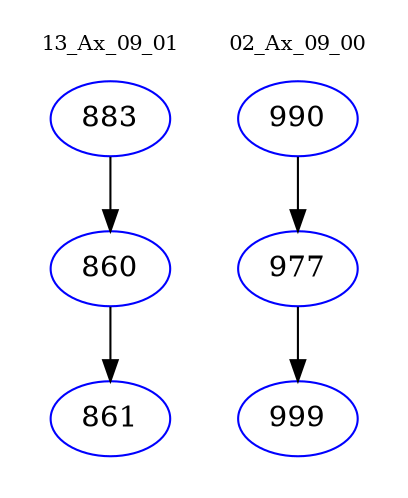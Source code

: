 digraph{
subgraph cluster_0 {
color = white
label = "13_Ax_09_01";
fontsize=10;
T0_883 [label="883", color="blue"]
T0_883 -> T0_860 [color="black"]
T0_860 [label="860", color="blue"]
T0_860 -> T0_861 [color="black"]
T0_861 [label="861", color="blue"]
}
subgraph cluster_1 {
color = white
label = "02_Ax_09_00";
fontsize=10;
T1_990 [label="990", color="blue"]
T1_990 -> T1_977 [color="black"]
T1_977 [label="977", color="blue"]
T1_977 -> T1_999 [color="black"]
T1_999 [label="999", color="blue"]
}
}
